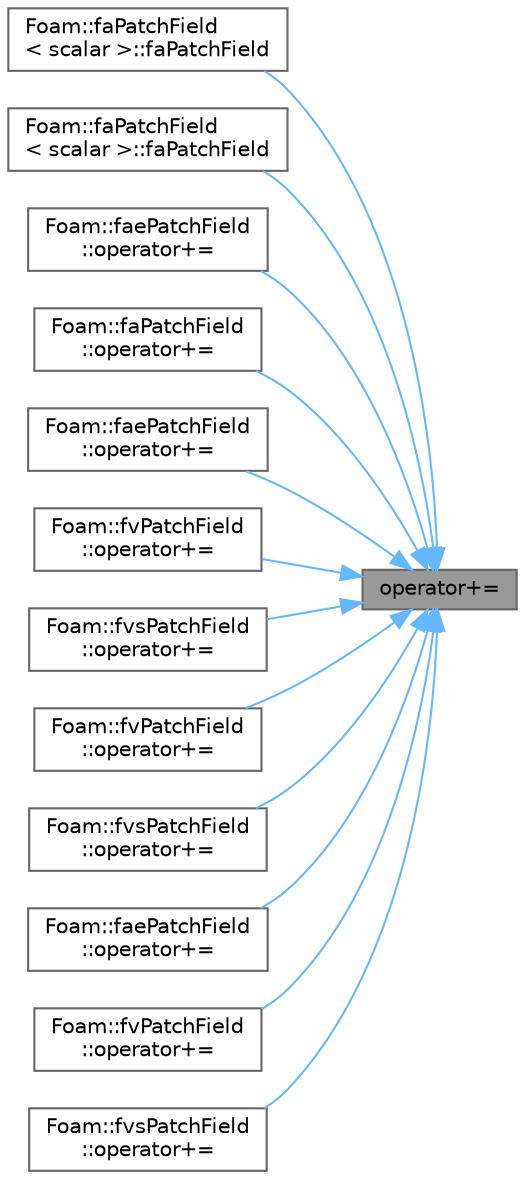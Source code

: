 digraph "operator+="
{
 // LATEX_PDF_SIZE
  bgcolor="transparent";
  edge [fontname=Helvetica,fontsize=10,labelfontname=Helvetica,labelfontsize=10];
  node [fontname=Helvetica,fontsize=10,shape=box,height=0.2,width=0.4];
  rankdir="RL";
  Node1 [id="Node000001",label="operator+=",height=0.2,width=0.4,color="gray40", fillcolor="grey60", style="filled", fontcolor="black",tooltip=" "];
  Node1 -> Node2 [id="edge1_Node000001_Node000002",dir="back",color="steelblue1",style="solid",tooltip=" "];
  Node2 [id="Node000002",label="Foam::faPatchField\l\< scalar \>::faPatchField",height=0.2,width=0.4,color="grey40", fillcolor="white", style="filled",URL="$classFoam_1_1faPatchField.html#a1f56fb53f606c9ba39a56251a73ee194",tooltip=" "];
  Node1 -> Node3 [id="edge2_Node000001_Node000003",dir="back",color="steelblue1",style="solid",tooltip=" "];
  Node3 [id="Node000003",label="Foam::faPatchField\l\< scalar \>::faPatchField",height=0.2,width=0.4,color="grey40", fillcolor="white", style="filled",URL="$classFoam_1_1faPatchField.html#ac279a34da1bf92f33795b686180ad6d6",tooltip=" "];
  Node1 -> Node4 [id="edge3_Node000001_Node000004",dir="back",color="steelblue1",style="solid",tooltip=" "];
  Node4 [id="Node000004",label="Foam::faePatchField\l::operator+=",height=0.2,width=0.4,color="grey40", fillcolor="white", style="filled",URL="$classFoam_1_1faePatchField.html#a0b2205803c758244e6412bf554b3324a",tooltip=" "];
  Node1 -> Node5 [id="edge4_Node000001_Node000005",dir="back",color="steelblue1",style="solid",tooltip=" "];
  Node5 [id="Node000005",label="Foam::faPatchField\l::operator+=",height=0.2,width=0.4,color="grey40", fillcolor="white", style="filled",URL="$classFoam_1_1faPatchField.html#a9c8286e1d8ce3fb542cd0bb99adbd3b2",tooltip=" "];
  Node1 -> Node6 [id="edge5_Node000001_Node000006",dir="back",color="steelblue1",style="solid",tooltip=" "];
  Node6 [id="Node000006",label="Foam::faePatchField\l::operator+=",height=0.2,width=0.4,color="grey40", fillcolor="white", style="filled",URL="$classFoam_1_1faePatchField.html#a538edf5c0fa0919ac3863744005a11ee",tooltip=" "];
  Node1 -> Node7 [id="edge6_Node000001_Node000007",dir="back",color="steelblue1",style="solid",tooltip=" "];
  Node7 [id="Node000007",label="Foam::fvPatchField\l::operator+=",height=0.2,width=0.4,color="grey40", fillcolor="white", style="filled",URL="$classFoam_1_1fvPatchField.html#a538edf5c0fa0919ac3863744005a11ee",tooltip=" "];
  Node1 -> Node8 [id="edge7_Node000001_Node000008",dir="back",color="steelblue1",style="solid",tooltip=" "];
  Node8 [id="Node000008",label="Foam::fvsPatchField\l::operator+=",height=0.2,width=0.4,color="grey40", fillcolor="white", style="filled",URL="$classFoam_1_1fvsPatchField.html#a538edf5c0fa0919ac3863744005a11ee",tooltip=" "];
  Node1 -> Node9 [id="edge8_Node000001_Node000009",dir="back",color="steelblue1",style="solid",tooltip=" "];
  Node9 [id="Node000009",label="Foam::fvPatchField\l::operator+=",height=0.2,width=0.4,color="grey40", fillcolor="white", style="filled",URL="$classFoam_1_1fvPatchField.html#aa821d3d7270ec19f8741dd62c6459baa",tooltip=" "];
  Node1 -> Node10 [id="edge9_Node000001_Node000010",dir="back",color="steelblue1",style="solid",tooltip=" "];
  Node10 [id="Node000010",label="Foam::fvsPatchField\l::operator+=",height=0.2,width=0.4,color="grey40", fillcolor="white", style="filled",URL="$classFoam_1_1fvsPatchField.html#abb8527b970bbb84e2a909464f2292da6",tooltip=" "];
  Node1 -> Node11 [id="edge10_Node000001_Node000011",dir="back",color="steelblue1",style="solid",tooltip=" "];
  Node11 [id="Node000011",label="Foam::faePatchField\l::operator+=",height=0.2,width=0.4,color="grey40", fillcolor="white", style="filled",URL="$classFoam_1_1faePatchField.html#a6363d8c85ce923ceaf3b5b9a3482e0c2",tooltip=" "];
  Node1 -> Node12 [id="edge11_Node000001_Node000012",dir="back",color="steelblue1",style="solid",tooltip=" "];
  Node12 [id="Node000012",label="Foam::fvPatchField\l::operator+=",height=0.2,width=0.4,color="grey40", fillcolor="white", style="filled",URL="$classFoam_1_1fvPatchField.html#a6363d8c85ce923ceaf3b5b9a3482e0c2",tooltip=" "];
  Node1 -> Node13 [id="edge12_Node000001_Node000013",dir="back",color="steelblue1",style="solid",tooltip=" "];
  Node13 [id="Node000013",label="Foam::fvsPatchField\l::operator+=",height=0.2,width=0.4,color="grey40", fillcolor="white", style="filled",URL="$classFoam_1_1fvsPatchField.html#a6363d8c85ce923ceaf3b5b9a3482e0c2",tooltip=" "];
}
